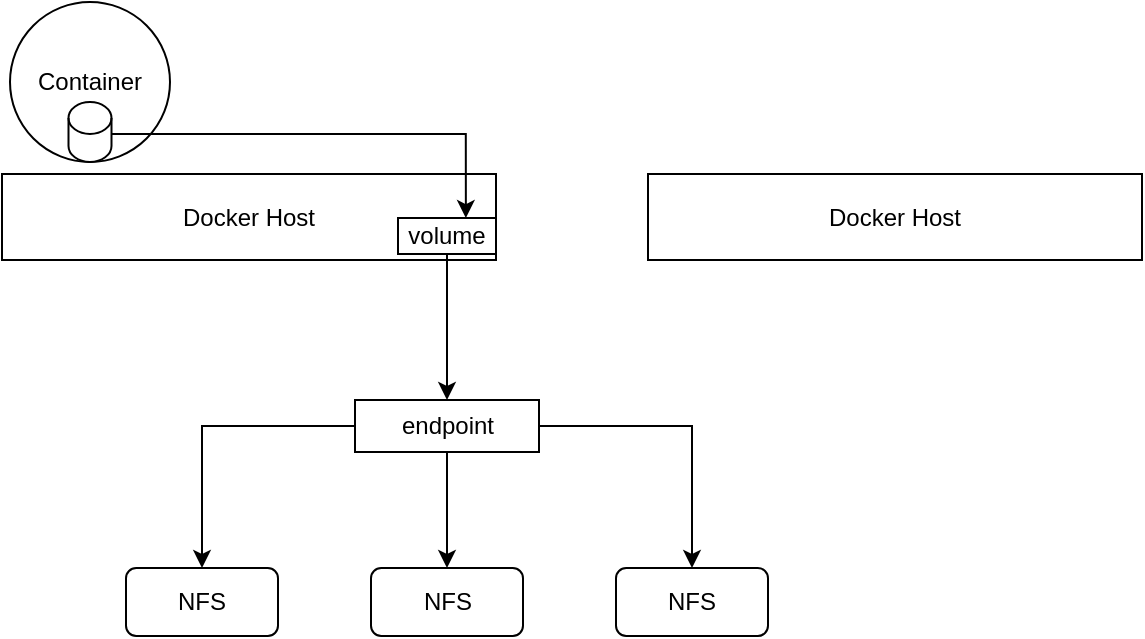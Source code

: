 <mxfile version="14.7.3" type="device"><diagram id="IW_GnvCc5MjzUpx1CoPk" name="Page-1"><mxGraphModel dx="946" dy="519" grid="0" gridSize="10" guides="1" tooltips="1" connect="1" arrows="1" fold="1" page="0" pageScale="1" pageWidth="827" pageHeight="1169" background="none" math="0" shadow="0"><root><mxCell id="0"/><mxCell id="1" parent="0"/><mxCell id="-SDk6bw65BbGNw2xYV4b-1" value="Docker Host" style="rounded=0;whiteSpace=wrap;html=1;" vertex="1" parent="1"><mxGeometry x="66" y="230" width="247" height="43" as="geometry"/></mxCell><mxCell id="-SDk6bw65BbGNw2xYV4b-2" value="Container&lt;br&gt;" style="ellipse;whiteSpace=wrap;html=1;aspect=fixed;" vertex="1" parent="1"><mxGeometry x="70" y="144" width="80" height="80" as="geometry"/></mxCell><mxCell id="-SDk6bw65BbGNw2xYV4b-4" style="edgeStyle=orthogonalEdgeStyle;rounded=0;orthogonalLoop=1;jettySize=auto;html=1;entryX=0.939;entryY=0.512;entryDx=0;entryDy=0;entryPerimeter=0;" edge="1" parent="1" source="-SDk6bw65BbGNw2xYV4b-3" target="-SDk6bw65BbGNw2xYV4b-1"><mxGeometry relative="1" as="geometry"><Array as="points"><mxPoint x="298" y="210"/></Array></mxGeometry></mxCell><mxCell id="-SDk6bw65BbGNw2xYV4b-3" value="" style="shape=cylinder3;whiteSpace=wrap;html=1;boundedLbl=1;backgroundOutline=1;size=8;" vertex="1" parent="1"><mxGeometry x="99.25" y="194" width="21.5" height="30" as="geometry"/></mxCell><mxCell id="-SDk6bw65BbGNw2xYV4b-10" style="edgeStyle=orthogonalEdgeStyle;rounded=0;orthogonalLoop=1;jettySize=auto;html=1;" edge="1" parent="1" source="-SDk6bw65BbGNw2xYV4b-5" target="-SDk6bw65BbGNw2xYV4b-9"><mxGeometry relative="1" as="geometry"/></mxCell><mxCell id="-SDk6bw65BbGNw2xYV4b-5" value="volume" style="rounded=0;whiteSpace=wrap;html=1;" vertex="1" parent="1"><mxGeometry x="264" y="252" width="49" height="18" as="geometry"/></mxCell><mxCell id="-SDk6bw65BbGNw2xYV4b-6" value="NFS" style="rounded=1;whiteSpace=wrap;html=1;" vertex="1" parent="1"><mxGeometry x="128" y="427" width="76" height="34" as="geometry"/></mxCell><mxCell id="-SDk6bw65BbGNw2xYV4b-7" value="NFS" style="rounded=1;whiteSpace=wrap;html=1;" vertex="1" parent="1"><mxGeometry x="250.5" y="427" width="76" height="34" as="geometry"/></mxCell><mxCell id="-SDk6bw65BbGNw2xYV4b-8" value="NFS" style="rounded=1;whiteSpace=wrap;html=1;" vertex="1" parent="1"><mxGeometry x="373" y="427" width="76" height="34" as="geometry"/></mxCell><mxCell id="-SDk6bw65BbGNw2xYV4b-11" style="edgeStyle=orthogonalEdgeStyle;rounded=0;orthogonalLoop=1;jettySize=auto;html=1;entryX=0.5;entryY=0;entryDx=0;entryDy=0;" edge="1" parent="1" source="-SDk6bw65BbGNw2xYV4b-9" target="-SDk6bw65BbGNw2xYV4b-6"><mxGeometry relative="1" as="geometry"/></mxCell><mxCell id="-SDk6bw65BbGNw2xYV4b-12" style="edgeStyle=orthogonalEdgeStyle;rounded=0;orthogonalLoop=1;jettySize=auto;html=1;" edge="1" parent="1" source="-SDk6bw65BbGNw2xYV4b-9" target="-SDk6bw65BbGNw2xYV4b-7"><mxGeometry relative="1" as="geometry"/></mxCell><mxCell id="-SDk6bw65BbGNw2xYV4b-13" style="edgeStyle=orthogonalEdgeStyle;rounded=0;orthogonalLoop=1;jettySize=auto;html=1;" edge="1" parent="1" source="-SDk6bw65BbGNw2xYV4b-9" target="-SDk6bw65BbGNw2xYV4b-8"><mxGeometry relative="1" as="geometry"/></mxCell><mxCell id="-SDk6bw65BbGNw2xYV4b-9" value="endpoint" style="rounded=0;whiteSpace=wrap;html=1;" vertex="1" parent="1"><mxGeometry x="242.5" y="343" width="92" height="26" as="geometry"/></mxCell><mxCell id="-SDk6bw65BbGNw2xYV4b-14" value="Docker Host" style="rounded=0;whiteSpace=wrap;html=1;" vertex="1" parent="1"><mxGeometry x="389" y="230" width="247" height="43" as="geometry"/></mxCell></root></mxGraphModel></diagram></mxfile>